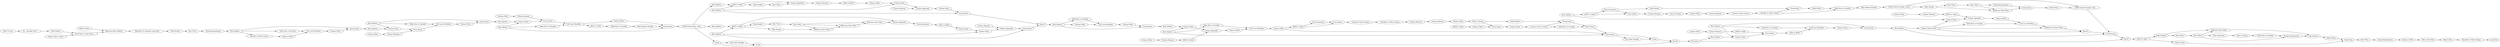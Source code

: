 digraph {
	"7274329472336233962_13" [label="Row Filter"]
	"-5543367866014122870_11" [label="Column Appender"]
	"-5543367866014122870_10" [label="Column Filter"]
	"5141971723937221481_31" [label="Column Rename"]
	"-97374157818890343_21" [label="Column Appender"]
	"1944372584397731584_17" [label="Table to JSON"]
	"4778975966732812124_36" [label="Row Filter"]
	"8035339057005596576_37" [label="Row Splitter"]
	"-6841029173561534528_14" [label="Column Filter"]
	"-1023583287284796554_51" [label="Reference Column Filter"]
	"-3484080625430381081_36" [label="Delete Files"]
	"5270144094369928926_34" [label="Cross Joiner"]
	"-6841029173561534528_18" [label="Cross Joiner"]
	"5270144094369928926_27" [label="Table Reader"]
	"7274329472336233962_12" [label="Table Reader"]
	"-2312142816685609205_33" [label="Table Reader"]
	"-5543367866014122870_6" [label="Table Reader"]
	"5270144094369928926_22" [label="Variable to Table Column"]
	"-6259667800354979089_29" [label="Call Local Workflow"]
	"-3820632578185190166_2" [label="Table Row To Variable Loop Start"]
	"7855017108291457772_15" [label="Table Reader"]
	"826572563433633408_35" [label="Call Local Workflow"]
	"5270144094369928926_37" [label="Column Filter"]
	"5141971723937221481_25" [label="Constant Value Column"]
	"5270144094369928926_24" [label="Cross Joiner"]
	"8006867915481543423_14" [label="Column Filter"]
	"5270144094369928926_29" [label="Table Writer"]
	"7855017108291457772_5" [label="Table Creator"]
	"5270144094369928926_32" [label="Column Filter"]
	"8087660218856694782_36" [label="Row Splitter"]
	"-3484080625430381081_38" [label="URL to File Path"]
	"-97374157818890343_17" [label="Table to JSON"]
	"641605728071924128_50" [label="Table Row to Variable"]
	"641605728071924128_19" [label="Row Splitter"]
	"4778975966732812124_46" [label="String Manipulation"]
	"641605728071924128_28" [label="Table Row to Variable"]
	"641605728071924128_29" [label="Call Local Workflow"]
	"2941149308305565021_20" [label=Concatenate]
	"5141971723937221481_24" [label="Cross Joiner"]
	"641605728071924128_49" [label="JSON to Table"]
	"-1023583287284796554_48" [label="Empty Table Switch"]
	"-7887496160263118697_40" [label="Row Splitter"]
	"5111789770542378608_11" [label="Column Appender"]
	"5270144094369928926_40" [label="Column Rename"]
	"-2312142816685609205_41" [label=Concatenate]
	"4778975966732812124_37" [label="Reference Row Filter"]
	"7274329472336233962_14" [label="Row Filter"]
	"-5543367866014122870_9" [label="Column Rename"]
	"-1023583287284796554_49" [label="End IF"]
	"8006867915481543423_18" [label="Cross Joiner"]
	"5111789770542378608_20" [label="Column Filter"]
	"8087660218856694782_20" [label=Concatenate]
	"-2312142816685609205_48" [label="CASE Switch Variable _Start_"]
	"5141971723937221481_28" [label=Concatenate]
	"5141971723937221481_34" [label="Table Row to Variable"]
	"2941149308305565021_7" [label="Table Row to Variable"]
	"5141971723937221481_22" [label="Variable to Table Column"]
	"-5321738202866236162_11" [label="Column Appender"]
	"-5543367866014122870_1" [label="JSON to Table"]
	"5270144094369928926_19" [label="Column Rename"]
	"7274329472336233962_10" [label="Column Filter"]
	"9086407767902528620_51" [label="Java Edit Variable"]
	"-7887496160263118697_30" [label="Row Splitter"]
	"-6259667800354979089_30" [label="Row Splitter"]
	"-5321738202866236162_15" [label="Column Rename"]
	"641605728071924128_20" [label=Concatenate]
	"7274329472336233962_11" [label="Column Appender"]
	"-97374157818890343_15" [label="Column Rename"]
	"-1023583287284796554_20" [label=Concatenate]
	"5141971723937221481_27" [label="Table Reader"]
	"-3820632578185190166_58" [label="End IF"]
	"-1023583287284796554_29" [label="Call Local Workflow"]
	"-97374157818890343_20" [label="Column Filter"]
	"7855017108291457772_64" [label="Reference Row Splitter"]
	"7855017108291457772_63" [label="Table Creator"]
	"2245417848000900273_15" [label="Column Rename"]
	"4778975966732812124_47" [label="Table Row to Variable"]
	"1944372584397731584_18" [label="Cross Joiner"]
	"-3484080625430381081_40" [label="String Manipulation"]
	"-9112167685316302206_19" [label=Concatenate]
	"2686354856932107223_16" [label="Row Filter"]
	"2245417848000900273_21" [label="Column Appender"]
	"-6259667800354979089_19" [label="Row Splitter"]
	"2245417848000900273_14" [label="Column Filter"]
	"4778975966732812124_32" [label="Time to String"]
	"-3484080625430381081_34" [label="JSON to Table"]
	"8035339057005596576_20" [label=Concatenate]
	"-97374157818890343_19" [label="JSON to Table"]
	"5141971723937221481_23" [label="Time Generator"]
	"5270144094369928926_30" [label="Time to String"]
	"2941149308305565021_18" [label="Row Splitter"]
	"7274329472336233962_9" [label="Column Rename"]
	"2941149308305565021_19" [label="Row Splitter"]
	"5270144094369928926_25" [label="Constant Value Column"]
	"4778975966732812124_34" [label="Row Filter"]
	"1944372584397731584_20" [label="Column Filter"]
	"641605728071924128_47" [label="Rule Engine Variable"]
	"-6259667800354979089_28" [label="Table Row to Variable"]
	"7855017108291457772_16" [label="Catch Errors _Data Ports_"]
	"-9112167685316302206_13" [label="Variable to Table Column"]
	"-6841029173561534528_20" [label="Column Filter"]
	"826572563433633408_31" [label="Table Row to Variable"]
	"-7887496160263118697_41" [label=Concatenate]
	"4778975966732812124_43" [label="Table Writer"]
	"-3484080625430381081_39" [label="Row Filter"]
	"-2312142816685609205_43" [label="Table Writer"]
	"-5321738202866236162_20" [label="Column Filter"]
	"-1023583287284796554_28" [label="Table Row to Variable"]
	"7274329472336233962_5" [label="Table to JSON"]
	"5270144094369928926_31" [label="JSON to Table"]
	"7274329472336233962_17" [label="Reference Row Filter"]
	"-6259667800354979089_20" [label=Concatenate]
	"5270144094369928926_28" [label=Concatenate]
	"-2312142816685609205_34" [label="Row Filter"]
	"9086407767902528620_52" [label=Cache]
	"-9112167685316302206_7" [label="Table Row to Variable"]
	"4778975966732812124_33" [label="Table Reader"]
	"-7887496160263118697_29" [label="Call Local Workflow"]
	"-3484080625430381081_47" [label="Column Filter"]
	"-2312142816685609205_36" [label="Row Filter"]
	"2941149308305565021_8" [label="Call Local Workflow"]
	"5270144094369928926_18" [label="JSON to Table"]
	"5141971723937221481_18" [label="JSON to Table"]
	"-3820632578185190166_53" [label="End IF"]
	"7855017108291457772_17" [label="Empty Table Creator"]
	"5111789770542378608_15" [label="Column Rename"]
	"1944372584397731584_14" [label="Column Filter"]
	"-2312142816685609205_37" [label="Reference Row Filter"]
	"-3820632578185190166_45" [label="CASE Switch Data _Start_"]
	"826572563433633408_19" [label="Row Splitter"]
	"8035339057005596576_36" [label="Row Splitter"]
	"1944372584397731584_15" [label="Column Rename"]
	"-5543367866014122870_7" [label="Row Filter"]
	"-3484080625430381081_27" [label="Variable to Table Column"]
	"-97374157818890343_14" [label="Column Filter"]
	"-7887496160263118697_51" [label="Java Edit Variable"]
	"-3820632578185190166_3" [label="Loop End"]
	"5141971723937221481_32" [label="Time to String"]
	"-3820632578185190166_52" [label="IF Switch"]
	"-5321738202866236162_21" [label="Column Filter"]
	"826572563433633408_49" [label="Column Filter"]
	"5141971723937221481_19" [label="Column Rename"]
	"-7887496160263118697_50" [label=Cache]
	"-1023583287284796554_47" [label="Row Splitter"]
	"-6841029173561534528_15" [label="Column Rename"]
	"-2312142816685609205_46" [label="String Manipulation"]
	"826572563433633408_20" [label=Concatenate]
	"7274329472336233962_1" [label="JSON to Table"]
	"4778975966732812124_23" [label="Time Generator"]
	"-3820632578185190166_59" [label="End IF"]
	"-2312142816685609205_47" [label="Rule Engine Variable"]
	"641605728071924128_15" [label="Column Filter"]
	"2245417848000900273_19" [label="JSON to Table"]
	"5270144094369928926_23" [label="Time Generator"]
	"2245417848000900273_20" [label="Column Filter"]
	"-7887496160263118697_39" [label="Column Filter"]
	"1944372584397731584_19" [label="JSON to Table"]
	"641605728071924128_30" [label="Row Splitter"]
	"-3484080625430381081_37" [label="String to URI"]
	"9086407767902528620_50" [label=Cache]
	"5141971723937221481_35" [label="Column Filter"]
	"5141971723937221481_29" [label="Table Writer"]
	"-9112167685316302206_15" [label="Column Filter"]
	"8006867915481543423_15" [label="Column Rename"]
	"-9112167685316302206_8" [label="Call Local Workflow"]
	"826572563433633408_15" [label="Column Filter"]
	"7274329472336233962_15" [label="Reference Row Filter"]
	"2941149308305565021_15" [label="Column Filter"]
	"2686354856932107223_15" [label="Table Reader"]
	"2686354856932107223_30" [label="String Manipulation"]
	"7274329472336233962_6" [label="Table Reader"]
	"5270144094369928926_21" [label="Column Filter"]
	"-1023583287284796554_30" [label="Row Splitter"]
	"-9112167685316302206_14" [label="Table to JSON"]
	"-7887496160263118697_37" [label="Table Row to Variable"]
	"-2312142816685609205_49" [label="CASE Switch Variable _End_"]
	"7855017108291457772_1" [label="Try _Variable Ports_"]
	"8006867915481543423_20" [label="Column Filter"]
	"7274329472336233962_16" [label="Reference Row Filter"]
	"2245417848000900273_17" [label="Table to JSON"]
	"8087660218856694782_37" [label="Row Splitter"]
	"5270144094369928926_38" [label="Constant Value Column"]
	"-3484080625430381081_35" [label=Unpivoting]
	"-9112167685316302206_18" [label="Row Splitter"]
	"4778975966732812124_41" [label=Concatenate]
	"-6259667800354979089_15" [label="Column Filter"]
	"5270144094369928926_39" [label="Table Row to Variable"]
	"-5543367866014122870_5" [label="Table to JSON"]
	"-2312142816685609205_36" -> "-2312142816685609205_46"
	"5141971723937221481_31" -> "5141971723937221481_25"
	"-5543367866014122870_7" -> "-5543367866014122870_11"
	"7855017108291457772_1" -> "7855017108291457772_15"
	"-2312142816685609205_33" -> "-2312142816685609205_37"
	"1944372584397731584_19" -> "1944372584397731584_18"
	"-5543367866014122870_9" -> "-5543367866014122870_5"
	"-7887496160263118697_39" -> "-7887496160263118697_41"
	"2941149308305565021_18" -> "-6841029173561534528_20"
	"-3820632578185190166_59" -> "-3820632578185190166_52"
	"5141971723937221481_18" -> "5141971723937221481_23"
	"826572563433633408_31" -> "826572563433633408_35"
	"2941149308305565021_20" -> "641605728071924128_19"
	"641605728071924128_20" -> "-3820632578185190166_45"
	"5111789770542378608_20" -> "5111789770542378608_11"
	"7274329472336233962_17" -> "7274329472336233962_11"
	"-6841029173561534528_15" -> "-6841029173561534528_18"
	"-5543367866014122870_10" -> "-5321738202866236162_20"
	"-5543367866014122870_11" -> "-5543367866014122870_9"
	"5141971723937221481_34" -> "-2312142816685609205_47"
	"9086407767902528620_52" -> "9086407767902528620_50"
	"8006867915481543423_18" -> "641605728071924128_29"
	"5141971723937221481_35" -> "5141971723937221481_31"
	"5141971723937221481_27" -> "5141971723937221481_28"
	"4778975966732812124_37" -> "4778975966732812124_41"
	"5141971723937221481_32" -> "5141971723937221481_35"
	"-3820632578185190166_58" -> "826572563433633408_19"
	"5270144094369928926_34" -> "5270144094369928926_37"
	"7274329472336233962_14" -> "7274329472336233962_15"
	"-7887496160263118697_39" -> "5270144094369928926_18"
	"8087660218856694782_36" -> "7274329472336233962_1"
	"5270144094369928926_18" -> "5270144094369928926_23"
	"641605728071924128_49" -> "641605728071924128_50"
	"-7887496160263118697_41" -> "-7887496160263118697_50"
	"7855017108291457772_15" -> "7855017108291457772_16"
	"-9112167685316302206_8" -> "-9112167685316302206_15"
	"-3820632578185190166_52" -> "-3820632578185190166_53"
	"-2312142816685609205_37" -> "-2312142816685609205_41"
	"7855017108291457772_16" -> "7855017108291457772_64"
	"-2312142816685609205_48" -> "-2312142816685609205_49"
	"-9112167685316302206_18" -> "-9112167685316302206_7"
	"-1023583287284796554_30" -> "-97374157818890343_20"
	"-1023583287284796554_20" -> "-3820632578185190166_53"
	"-1023583287284796554_30" -> "5141971723937221481_18"
	"-6259667800354979089_28" -> "-6259667800354979089_29"
	"1944372584397731584_15" -> "1944372584397731584_19"
	"8087660218856694782_20" -> "-3820632578185190166_58"
	"-2312142816685609205_36" -> "-2312142816685609205_37"
	"9086407767902528620_52" -> "9086407767902528620_51"
	"5270144094369928926_23" -> "5270144094369928926_24"
	"2941149308305565021_19" -> "-6841029173561534528_20"
	"8006867915481543423_20" -> "8006867915481543423_18"
	"-7887496160263118697_30" -> "-7887496160263118697_37"
	"7274329472336233962_9" -> "7274329472336233962_5"
	"641605728071924128_30" -> "641605728071924128_28"
	"5270144094369928926_22" -> "5270144094369928926_19"
	"-97374157818890343_17" -> "-1023583287284796554_29"
	"5111789770542378608_11" -> "8087660218856694782_20"
	"641605728071924128_29" -> "641605728071924128_15"
	"2245417848000900273_17" -> "-7887496160263118697_29"
	"641605728071924128_29" -> "641605728071924128_49"
	"-1023583287284796554_48" -> "-97374157818890343_20"
	"7274329472336233962_16" -> "7274329472336233962_17"
	"-7887496160263118697_30" -> "-7887496160263118697_41"
	"826572563433633408_35" -> "826572563433633408_15"
	"-7887496160263118697_40" -> "2245417848000900273_20"
	"7274329472336233962_10" -> "5111789770542378608_20"
	"5270144094369928926_39" -> "5270144094369928926_29"
	"7855017108291457772_64" -> "-3820632578185190166_2"
	"-5321738202866236162_20" -> "-5321738202866236162_11"
	"-7887496160263118697_51" -> "-7887496160263118697_50"
	"641605728071924128_19" -> "8006867915481543423_20"
	"5270144094369928926_18" -> "5270144094369928926_24"
	"7274329472336233962_11" -> "7274329472336233962_9"
	"7274329472336233962_15" -> "7274329472336233962_16"
	"5270144094369928926_19" -> "5270144094369928926_40"
	"5141971723937221481_19" -> "5141971723937221481_32"
	"8006867915481543423_14" -> "8006867915481543423_15"
	"-97374157818890343_15" -> "-97374157818890343_19"
	"-2312142816685609205_47" -> "-2312142816685609205_48"
	"-6259667800354979089_30" -> "-6259667800354979089_20"
	"826572563433633408_15" -> "826572563433633408_20"
	"5270144094369928926_32" -> "5270144094369928926_34"
	"-1023583287284796554_48" -> "-1023583287284796554_51"
	"641605728071924128_30" -> "8006867915481543423_20"
	"5270144094369928926_27" -> "5270144094369928926_28"
	"7274329472336233962_14" -> "7274329472336233962_16"
	"9086407767902528620_51" -> "9086407767902528620_50"
	"4778975966732812124_36" -> "4778975966732812124_37"
	"-9112167685316302206_19" -> "2941149308305565021_18"
	"-5543367866014122870_1" -> "-5543367866014122870_6"
	"5270144094369928926_30" -> "5270144094369928926_34"
	"5111789770542378608_15" -> "5111789770542378608_11"
	"5270144094369928926_40" -> "5270144094369928926_21"
	"641605728071924128_30" -> "641605728071924128_20"
	"-3820632578185190166_2" -> "2686354856932107223_15"
	"-9112167685316302206_18" -> "-9112167685316302206_13"
	"641605728071924128_15" -> "641605728071924128_20"
	"2245417848000900273_20" -> "2245417848000900273_21"
	"4778975966732812124_47" -> "4778975966732812124_46"
	"7274329472336233962_14" -> "7274329472336233962_17"
	"5141971723937221481_24" -> "5141971723937221481_19"
	"-7887496160263118697_41" -> "-7887496160263118697_51"
	"2245417848000900273_19" -> "2245417848000900273_21"
	"8035339057005596576_37" -> "8035339057005596576_20"
	"4778975966732812124_36" -> "4778975966732812124_46"
	"641605728071924128_28" -> "641605728071924128_29"
	"-1023583287284796554_47" -> "-1023583287284796554_20"
	"-3820632578185190166_53" -> "-3484080625430381081_34"
	"2941149308305565021_19" -> "2941149308305565021_7"
	"5270144094369928926_38" -> "5270144094369928926_39"
	"-2312142816685609205_46" -> "-2312142816685609205_41"
	"8087660218856694782_37" -> "5111789770542378608_20"
	"-6841029173561534528_14" -> "-6841029173561534528_15"
	"826572563433633408_19" -> "826572563433633408_20"
	"8087660218856694782_37" -> "7274329472336233962_1"
	"-5321738202866236162_11" -> "-5321738202866236162_21"
	"4778975966732812124_46" -> "4778975966732812124_41"
	"5270144094369928926_31" -> "5270144094369928926_32"
	"1944372584397731584_14" -> "1944372584397731584_15"
	"-6259667800354979089_30" -> "1944372584397731584_20"
	"2686354856932107223_16" -> "2686354856932107223_30"
	"-5321738202866236162_21" -> "8035339057005596576_20"
	"4778975966732812124_32" -> "4778975966732812124_47"
	"5270144094369928926_38" -> "5270144094369928926_28"
	"-6259667800354979089_20" -> "-1023583287284796554_47"
	"4778975966732812124_36" -> "4778975966732812124_23"
	"8006867915481543423_15" -> "8006867915481543423_18"
	"826572563433633408_20" -> "-7887496160263118697_40"
	"1944372584397731584_18" -> "1944372584397731584_17"
	"7274329472336233962_13" -> "7274329472336233962_14"
	"-3484080625430381081_40" -> "-3484080625430381081_37"
	"-9112167685316302206_14" -> "-9112167685316302206_8"
	"5141971723937221481_23" -> "5141971723937221481_27"
	"2245417848000900273_14" -> "2245417848000900273_15"
	"-3484080625430381081_35" -> "-3484080625430381081_39"
	"5270144094369928926_30" -> "5270144094369928926_27"
	"-3484080625430381081_39" -> "-3484080625430381081_40"
	"5141971723937221481_22" -> "5141971723937221481_28"
	"-3484080625430381081_36" -> "-3484080625430381081_27"
	"-1023583287284796554_29" -> "-1023583287284796554_51"
	"-3484080625430381081_27" -> "-3820632578185190166_3"
	"-2312142816685609205_43" -> "-2312142816685609205_49"
	"7274329472336233962_1" -> "7274329472336233962_6"
	"-2312142816685609205_41" -> "-2312142816685609205_43"
	"-9112167685316302206_15" -> "-9112167685316302206_19"
	"2941149308305565021_19" -> "2941149308305565021_20"
	"4778975966732812124_23" -> "4778975966732812124_32"
	"2941149308305565021_8" -> "2941149308305565021_15"
	"-3820632578185190166_45" -> "9086407767902528620_52"
	"2941149308305565021_7" -> "2941149308305565021_8"
	"-3820632578185190166_45" -> "8035339057005596576_36"
	"7274329472336233962_12" -> "7274329472336233962_13"
	"8035339057005596576_36" -> "-5543367866014122870_1"
	"-3484080625430381081_38" -> "-3484080625430381081_36"
	"5141971723937221481_29" -> "5141971723937221481_34"
	"8035339057005596576_20" -> "-3820632578185190166_58"
	"5141971723937221481_23" -> "5141971723937221481_24"
	"4778975966732812124_33" -> "4778975966732812124_34"
	"2686354856932107223_30" -> "-9112167685316302206_18"
	"1944372584397731584_17" -> "-6259667800354979089_29"
	"-6841029173561534528_20" -> "-6841029173561534528_18"
	"5270144094369928926_24" -> "5270144094369928926_25"
	"7274329472336233962_5" -> "7274329472336233962_10"
	"-1023583287284796554_49" -> "-1023583287284796554_20"
	"8087660218856694782_37" -> "8087660218856694782_20"
	"-3484080625430381081_47" -> "-3484080625430381081_35"
	"2245417848000900273_15" -> "2245417848000900273_19"
	"5270144094369928926_21" -> "5270144094369928926_30"
	"7855017108291457772_63" -> "7855017108291457772_64"
	"-3820632578185190166_45" -> "8087660218856694782_36"
	"-2312142816685609205_33" -> "-2312142816685609205_34"
	"5270144094369928926_37" -> "5270144094369928926_38"
	"4778975966732812124_33" -> "4778975966732812124_37"
	"-6259667800354979089_15" -> "-6259667800354979089_20"
	"-3820632578185190166_52" -> "-6259667800354979089_19"
	"-9112167685316302206_13" -> "-9112167685316302206_14"
	"-1023583287284796554_48" -> "-1023583287284796554_49"
	"-97374157818890343_19" -> "-97374157818890343_21"
	"-1023583287284796554_28" -> "-1023583287284796554_29"
	"5141971723937221481_22" -> "5141971723937221481_34"
	"-3484080625430381081_37" -> "-3484080625430381081_38"
	"641605728071924128_47" -> "641605728071924128_20"
	"641605728071924128_50" -> "641605728071924128_47"
	"-5543367866014122870_6" -> "-5543367866014122870_7"
	"-2312142816685609205_49" -> "-1023583287284796554_20"
	"4778975966732812124_41" -> "4778975966732812124_43"
	"9086407767902528620_50" -> "-3820632578185190166_59"
	"7274329472336233962_1" -> "7274329472336233962_11"
	"-7887496160263118697_50" -> "-3820632578185190166_59"
	"-97374157818890343_21" -> "-97374157818890343_17"
	"-7887496160263118697_29" -> "-7887496160263118697_39"
	"-1023583287284796554_51" -> "-1023583287284796554_49"
	"826572563433633408_49" -> "826572563433633408_35"
	"1944372584397731584_20" -> "1944372584397731584_18"
	"2245417848000900273_21" -> "2245417848000900273_17"
	"-6259667800354979089_19" -> "1944372584397731584_20"
	"-6259667800354979089_30" -> "-6259667800354979089_28"
	"-5543367866014122870_1" -> "-5543367866014122870_11"
	"-9112167685316302206_7" -> "-9112167685316302206_8"
	"826572563433633408_19" -> "826572563433633408_31"
	"7274329472336233962_1" -> "7274329472336233962_12"
	"-3484080625430381081_34" -> "4778975966732812124_33"
	"-2312142816685609205_48" -> "-2312142816685609205_33"
	"-97374157818890343_14" -> "-97374157818890343_15"
	"5270144094369928926_28" -> "5270144094369928926_29"
	"7855017108291457772_17" -> "7855017108291457772_16"
	"8035339057005596576_37" -> "-5543367866014122870_1"
	"-7887496160263118697_30" -> "2245417848000900273_20"
	"4778975966732812124_34" -> "4778975966732812124_36"
	"8035339057005596576_37" -> "-5321738202866236162_20"
	"5270144094369928926_25" -> "5270144094369928926_22"
	"4778975966732812124_43" -> "-3484080625430381081_35"
	"5270144094369928926_29" -> "-7887496160263118697_41"
	"-1023583287284796554_48" -> "-1023583287284796554_28"
	"-7887496160263118697_37" -> "-7887496160263118697_29"
	"-2312142816685609205_34" -> "-2312142816685609205_36"
	"-1023583287284796554_47" -> "-1023583287284796554_48"
	"2941149308305565021_15" -> "2941149308305565021_20"
	"2686354856932107223_15" -> "2686354856932107223_16"
	"-9112167685316302206_18" -> "-9112167685316302206_19"
	"5141971723937221481_25" -> "5141971723937221481_22"
	"-97374157818890343_20" -> "-97374157818890343_21"
	"-5321738202866236162_15" -> "-5321738202866236162_11"
	"-6259667800354979089_29" -> "-6259667800354979089_15"
	"5141971723937221481_28" -> "5141971723937221481_29"
	"5141971723937221481_18" -> "5141971723937221481_24"
	"7855017108291457772_5" -> "7855017108291457772_1"
	"-6841029173561534528_18" -> "2941149308305565021_8"
	"-3484080625430381081_34" -> "-3484080625430381081_47"
	"826572563433633408_19" -> "826572563433633408_49"
	"-5543367866014122870_5" -> "-5543367866014122870_10"
	"7274329472336233962_6" -> "7274329472336233962_15"
	rankdir=LR
}
